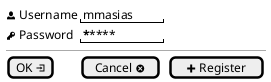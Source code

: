 @startsalt
{
  <&person> Username    | "mmasias   "
  <&key> Password       | "********* "
  --                    |--|--
  [OK <&account-login>] | [Cancel <&circle-x>]| [<&plus> Register]
}
@endsalt